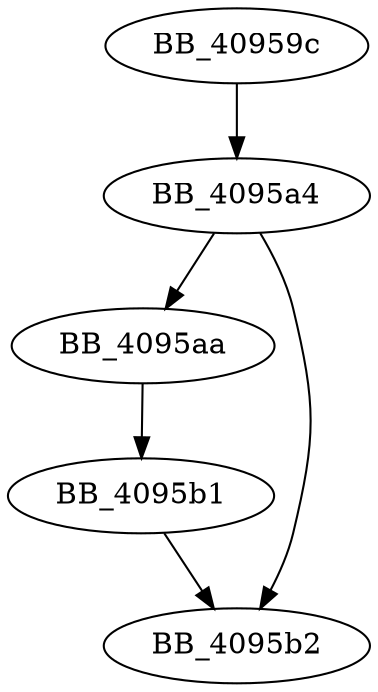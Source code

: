 DiGraph __getptd{
BB_40959c->BB_4095a4
BB_4095a4->BB_4095aa
BB_4095a4->BB_4095b2
BB_4095aa->BB_4095b1
BB_4095b1->BB_4095b2
}
